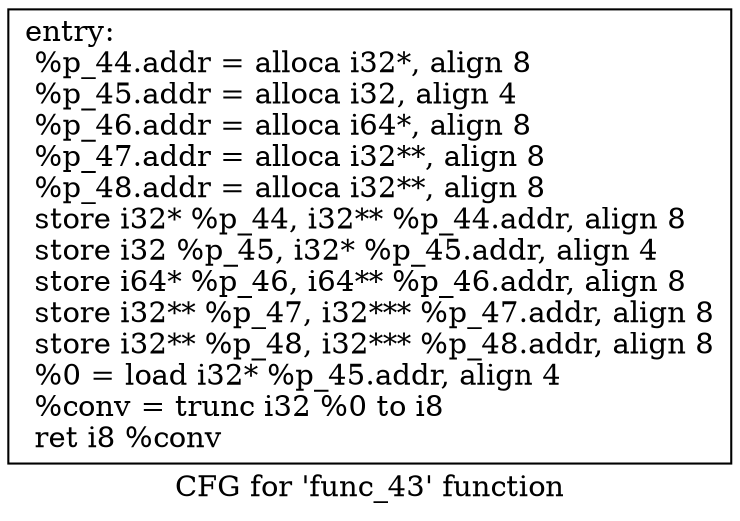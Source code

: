 digraph "CFG for 'func_43' function" {
	label="CFG for 'func_43' function";

	Node0xa908c80 [shape=record,label="{entry:\l  %p_44.addr = alloca i32*, align 8\l  %p_45.addr = alloca i32, align 4\l  %p_46.addr = alloca i64*, align 8\l  %p_47.addr = alloca i32**, align 8\l  %p_48.addr = alloca i32**, align 8\l  store i32* %p_44, i32** %p_44.addr, align 8\l  store i32 %p_45, i32* %p_45.addr, align 4\l  store i64* %p_46, i64** %p_46.addr, align 8\l  store i32** %p_47, i32*** %p_47.addr, align 8\l  store i32** %p_48, i32*** %p_48.addr, align 8\l  %0 = load i32* %p_45.addr, align 4\l  %conv = trunc i32 %0 to i8\l  ret i8 %conv\l}"];
}
